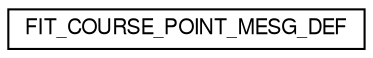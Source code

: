 digraph "Graphical Class Hierarchy"
{
  edge [fontname="FreeSans",fontsize="10",labelfontname="FreeSans",labelfontsize="10"];
  node [fontname="FreeSans",fontsize="10",shape=record];
  rankdir="LR";
  Node1 [label="FIT_COURSE_POINT_MESG_DEF",height=0.2,width=0.4,color="black", fillcolor="white", style="filled",URL="$struct_f_i_t___c_o_u_r_s_e___p_o_i_n_t___m_e_s_g___d_e_f.html"];
}
